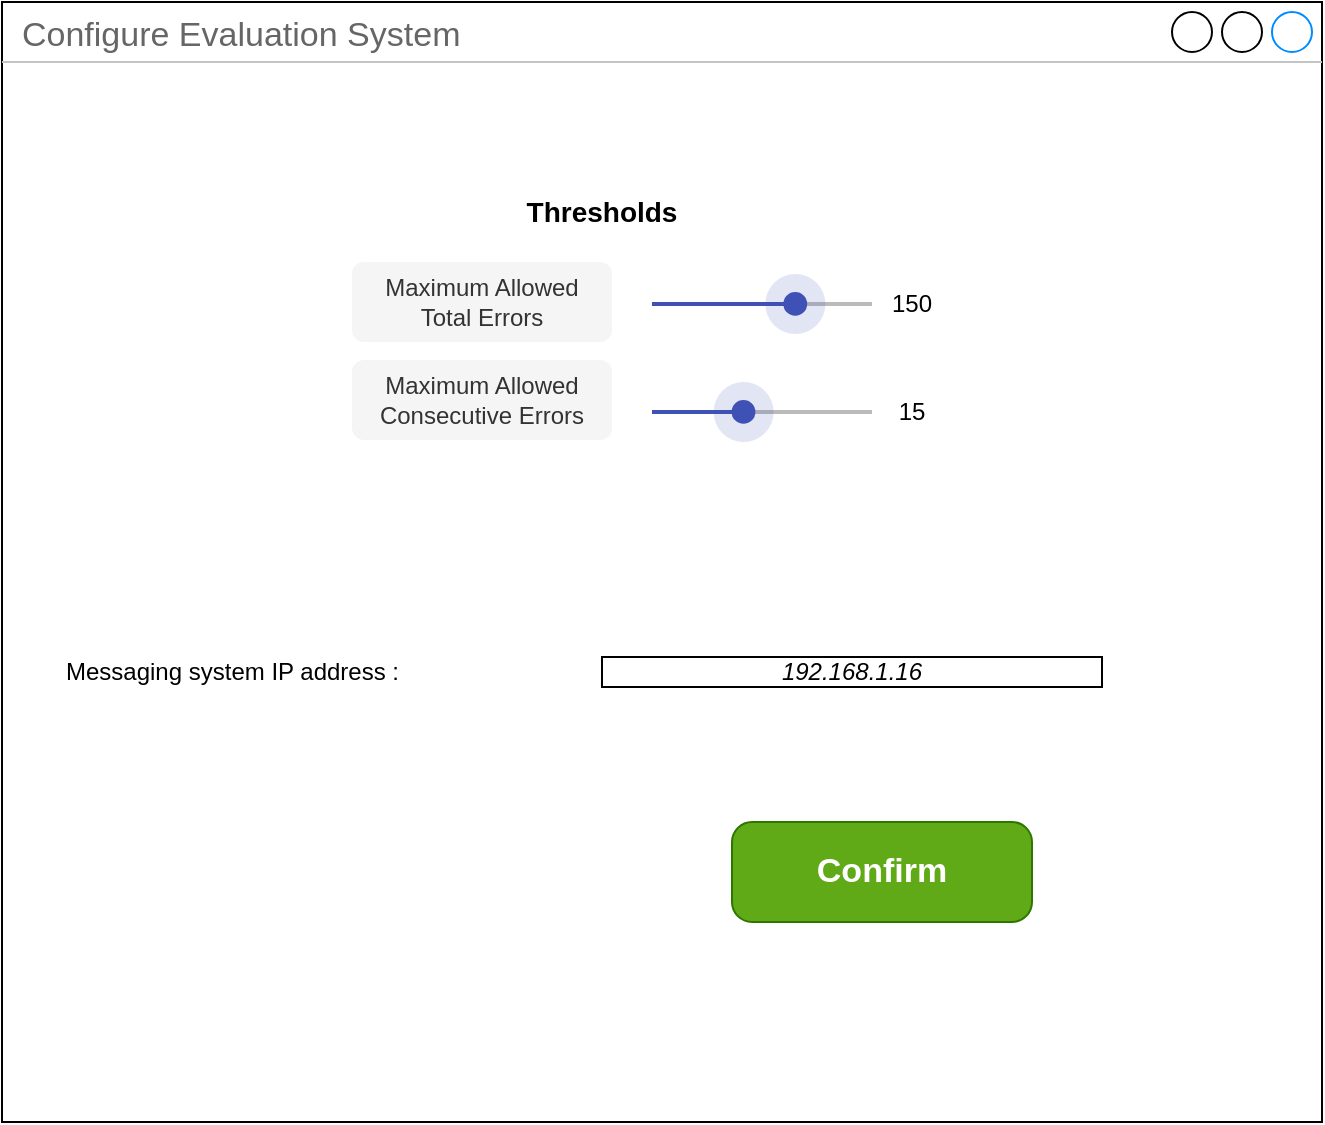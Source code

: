 <mxfile>
    <diagram id="JXWKTxL3_nK4k4YYtHSP" name="Page-1">
        <mxGraphModel dx="1020" dy="604" grid="1" gridSize="10" guides="1" tooltips="1" connect="1" arrows="1" fold="1" page="1" pageScale="1" pageWidth="850" pageHeight="1100" math="0" shadow="0">
            <root>
                <mxCell id="0"/>
                <mxCell id="1" parent="0"/>
                <mxCell id="2" value="Configure Evaluation System" style="strokeWidth=1;shadow=0;dashed=0;align=center;html=1;shape=mxgraph.mockup.containers.window;align=left;verticalAlign=top;spacingLeft=8;strokeColor2=#008cff;strokeColor3=#c4c4c4;fontColor=#666666;mainText=;fontSize=17;labelBackgroundColor=none;whiteSpace=wrap;" parent="1" vertex="1">
                    <mxGeometry x="50" y="90" width="660" height="560" as="geometry"/>
                </mxCell>
                <mxCell id="3" value="Confirm" style="strokeWidth=1;shadow=0;dashed=0;align=center;html=1;shape=mxgraph.mockup.buttons.button;strokeColor=#2D7600;fontColor=#ffffff;mainText=;buttonStyle=round;fontSize=17;fontStyle=1;fillColor=#60a917;whiteSpace=wrap;" parent="1" vertex="1">
                    <mxGeometry x="415" y="500" width="150" height="50" as="geometry"/>
                </mxCell>
                <mxCell id="15" value="Messaging system IP address :" style="text;html=1;strokeColor=none;fillColor=none;align=left;verticalAlign=middle;whiteSpace=wrap;rounded=0;" parent="1" vertex="1">
                    <mxGeometry x="80" y="410" width="210" height="30" as="geometry"/>
                </mxCell>
                <mxCell id="16" value="&lt;i style=&quot;border-color: var(--border-color);&quot;&gt;&lt;font style=&quot;border-color: var(--border-color);&quot;&gt;192.168.1.16&lt;/font&gt;&lt;/i&gt;" style="rounded=0;whiteSpace=wrap;html=1;fontColor=#000000;" parent="1" vertex="1">
                    <mxGeometry x="350" y="417.5" width="250" height="15" as="geometry"/>
                </mxCell>
                <mxCell id="17" value="Thresholds" style="text;html=1;strokeColor=none;fillColor=none;align=center;verticalAlign=middle;whiteSpace=wrap;rounded=0;fontStyle=1;fontSize=14;" vertex="1" parent="1">
                    <mxGeometry x="265" y="180" width="170" height="30" as="geometry"/>
                </mxCell>
                <mxCell id="18" value="Maximum Allowed &lt;br&gt;Total Errors" style="text;html=1;strokeColor=none;fillColor=#f5f5f5;align=center;verticalAlign=middle;whiteSpace=wrap;rounded=1;fontColor=#333333;" vertex="1" parent="1">
                    <mxGeometry x="225" y="220" width="130" height="40" as="geometry"/>
                </mxCell>
                <mxCell id="19" value="" style="dashed=0;verticalLabelPosition=bottom;verticalAlign=top;align=center;shape=mxgraph.gmdl.sliderFocused;barPos=65.17;strokeColor=#3F51B5;opacity=100;strokeWidth=2;fillColor=#3F51B5;handleSize=30;shadow=0;html=1;" vertex="1" parent="1">
                    <mxGeometry x="375" y="226" width="110" height="30" as="geometry"/>
                </mxCell>
                <mxCell id="20" value="150" style="text;html=1;align=center;verticalAlign=middle;whiteSpace=wrap;rounded=1;" vertex="1" parent="1">
                    <mxGeometry x="475" y="221" width="60" height="40" as="geometry"/>
                </mxCell>
                <mxCell id="21" value="Maximum Allowed &lt;br&gt;Consecutive Errors" style="text;html=1;strokeColor=none;fillColor=#f5f5f5;align=center;verticalAlign=middle;whiteSpace=wrap;rounded=1;fontColor=#333333;" vertex="1" parent="1">
                    <mxGeometry x="225" y="269" width="130" height="40" as="geometry"/>
                </mxCell>
                <mxCell id="22" value="" style="dashed=0;verticalLabelPosition=bottom;verticalAlign=top;align=center;shape=mxgraph.gmdl.sliderFocused;barPos=41.64;strokeColor=#3F51B5;opacity=100;strokeWidth=2;fillColor=#3F51B5;handleSize=30;shadow=0;html=1;" vertex="1" parent="1">
                    <mxGeometry x="375" y="280" width="110" height="30" as="geometry"/>
                </mxCell>
                <mxCell id="23" value="15" style="text;html=1;align=center;verticalAlign=middle;whiteSpace=wrap;rounded=1;" vertex="1" parent="1">
                    <mxGeometry x="475" y="275" width="60" height="40" as="geometry"/>
                </mxCell>
            </root>
        </mxGraphModel>
    </diagram>
</mxfile>